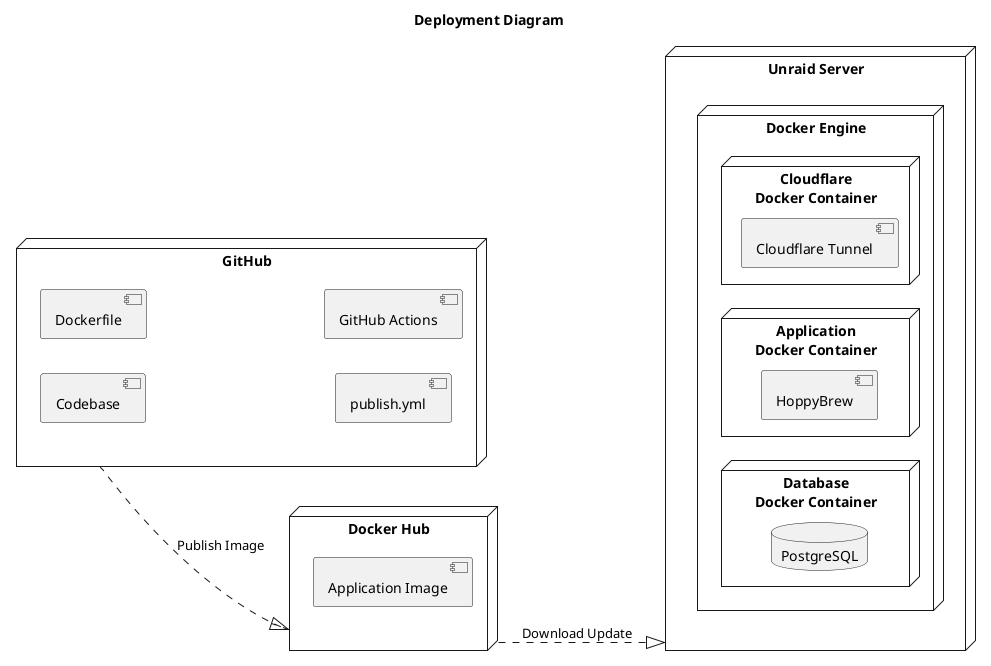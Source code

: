 @startuml 08-Deployment-View
title Deployment Diagram

left to right direction

node "GitHub" as github {
    component "Codebase" as codebase
    component "Dockerfile" as dockerfile
    component "publish.yml" as publish
    component "GitHub Actions" as githubActions
}

node "Docker Hub" as dockerHub {
    component "Application Image" as appImage
}

node "Unraid Server" as unraid {
    node "Docker Engine" {
        node "Cloudflare\nDocker Container" {
            component "Cloudflare Tunnel" as cloudflareTunnel
        }

        node "Application\nDocker Container" {
            component "HoppyBrew" as hoppybrew
        }

        node "Database\nDocker Container" {
            database "PostgreSQL" as postgres
        }
    }
}

github ..|> dockerHub : Publish Image
dockerHub ..|> unraid : Download Update

@enduml